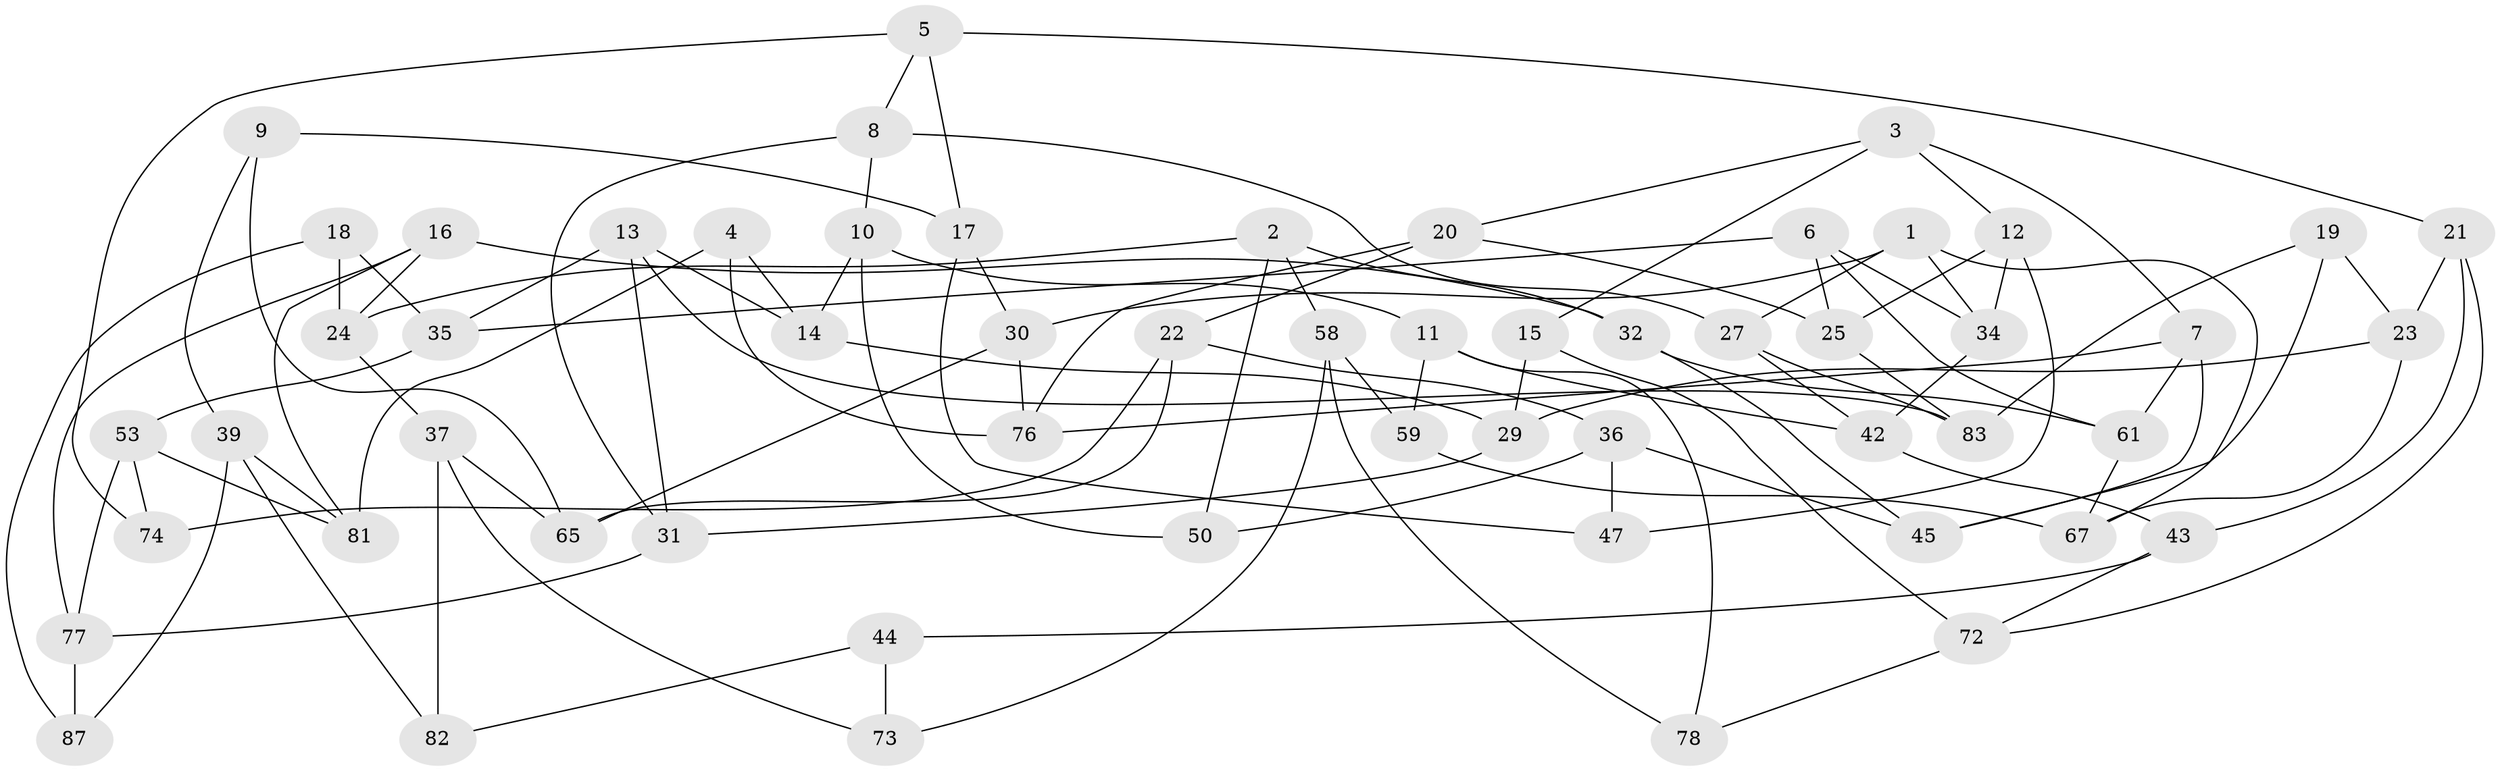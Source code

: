 // original degree distribution, {3: 1.0}
// Generated by graph-tools (version 1.1) at 2025/11/02/21/25 10:11:15]
// undirected, 57 vertices, 107 edges
graph export_dot {
graph [start="1"]
  node [color=gray90,style=filled];
  1 [super="+75"];
  2 [super="+54"];
  3 [super="+26"];
  4;
  5 [super="+51"];
  6 [super="+98"];
  7 [super="+33"];
  8 [super="+64"];
  9;
  10 [super="+91"];
  11 [super="+62"];
  12 [super="+38"];
  13 [super="+41"];
  14 [super="+92"];
  15;
  16 [super="+46"];
  17 [super="+71"];
  18;
  19;
  20 [super="+86"];
  21 [super="+84"];
  22 [super="+57"];
  23 [super="+96"];
  24 [super="+55"];
  25 [super="+60"];
  27 [super="+28"];
  29 [super="+63"];
  30 [super="+85"];
  31 [super="+40"];
  32 [super="+99"];
  34 [super="+68"];
  35 [super="+80"];
  36 [super="+94"];
  37 [super="+88"];
  39 [super="+56"];
  42 [super="+48"];
  43 [super="+49"];
  44;
  45 [super="+52"];
  47;
  50;
  53 [super="+66"];
  58 [super="+70"];
  59;
  61 [super="+79"];
  65 [super="+95"];
  67 [super="+69"];
  72 [super="+100"];
  73;
  74;
  76 [super="+97"];
  77 [super="+90"];
  78;
  81 [super="+89"];
  82;
  83 [super="+93"];
  87;
  1 -- 67;
  1 -- 30;
  1 -- 27;
  1 -- 34;
  2 -- 24;
  2 -- 50;
  2 -- 32;
  2 -- 58;
  3 -- 15;
  3 -- 12;
  3 -- 20;
  3 -- 7;
  4 -- 81;
  4 -- 14;
  4 -- 76;
  5 -- 8;
  5 -- 74;
  5 -- 17;
  5 -- 21;
  6 -- 34;
  6 -- 35;
  6 -- 25;
  6 -- 61;
  7 -- 76;
  7 -- 45;
  7 -- 61;
  8 -- 31;
  8 -- 10;
  8 -- 27;
  9 -- 39;
  9 -- 17;
  9 -- 65;
  10 -- 50;
  10 -- 11;
  10 -- 14;
  11 -- 59;
  11 -- 78;
  11 -- 42;
  12 -- 47;
  12 -- 25;
  12 -- 34;
  13 -- 31;
  13 -- 83;
  13 -- 14;
  13 -- 35;
  14 -- 29;
  15 -- 72;
  15 -- 29;
  16 -- 81;
  16 -- 32;
  16 -- 24;
  16 -- 77;
  17 -- 47;
  17 -- 30;
  18 -- 87;
  18 -- 24;
  18 -- 35;
  19 -- 45;
  19 -- 83;
  19 -- 23;
  20 -- 25;
  20 -- 22;
  20 -- 76;
  21 -- 72;
  21 -- 23;
  21 -- 43;
  22 -- 74;
  22 -- 36;
  22 -- 65;
  23 -- 67;
  23 -- 29;
  24 -- 37;
  25 -- 83;
  27 -- 42;
  27 -- 83;
  29 -- 31;
  30 -- 65;
  30 -- 76;
  31 -- 77;
  32 -- 61;
  32 -- 45;
  34 -- 42;
  35 -- 53;
  36 -- 47;
  36 -- 50;
  36 -- 45;
  37 -- 82;
  37 -- 73;
  37 -- 65;
  39 -- 87;
  39 -- 82;
  39 -- 81;
  42 -- 43;
  43 -- 72;
  43 -- 44;
  44 -- 82;
  44 -- 73;
  53 -- 81;
  53 -- 74;
  53 -- 77;
  58 -- 78;
  58 -- 73;
  58 -- 59;
  59 -- 67;
  61 -- 67;
  72 -- 78;
  77 -- 87;
}
